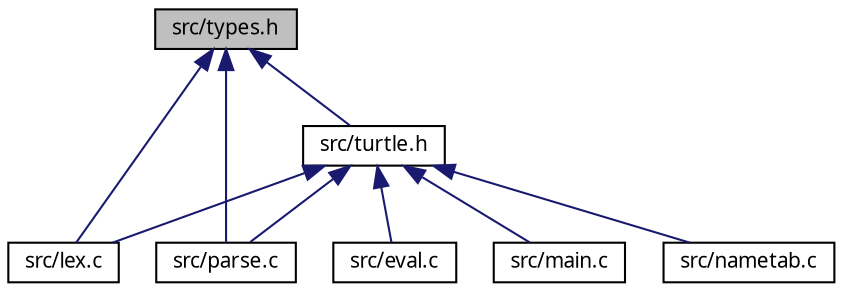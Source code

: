 digraph "src/types.h"
{
 // LATEX_PDF_SIZE
  edge [fontname="LiberationSans-Regular.ttf",fontsize="10",labelfontname="LiberationSans-Regular.ttf",labelfontsize="10"];
  node [fontname="LiberationSans-Regular.ttf",fontsize="10",shape=record];
  Node1 [label="src/types.h",height=0.2,width=0.4,color="black", fillcolor="grey75", style="filled", fontcolor="black",tooltip=" "];
  Node1 -> Node2 [dir="back",color="midnightblue",fontsize="10",style="solid",fontname="LiberationSans-Regular.ttf"];
  Node2 [label="src/lex.c",height=0.2,width=0.4,color="black", fillcolor="white", style="filled",URL="$lex_8c.html",tooltip=" "];
  Node1 -> Node3 [dir="back",color="midnightblue",fontsize="10",style="solid",fontname="LiberationSans-Regular.ttf"];
  Node3 [label="src/parse.c",height=0.2,width=0.4,color="black", fillcolor="white", style="filled",URL="$parse_8c.html",tooltip=" "];
  Node1 -> Node4 [dir="back",color="midnightblue",fontsize="10",style="solid",fontname="LiberationSans-Regular.ttf"];
  Node4 [label="src/turtle.h",height=0.2,width=0.4,color="black", fillcolor="white", style="filled",URL="$turtle_8h.html",tooltip=" "];
  Node4 -> Node5 [dir="back",color="midnightblue",fontsize="10",style="solid",fontname="LiberationSans-Regular.ttf"];
  Node5 [label="src/eval.c",height=0.2,width=0.4,color="black", fillcolor="white", style="filled",URL="$eval_8c.html",tooltip=" "];
  Node4 -> Node2 [dir="back",color="midnightblue",fontsize="10",style="solid",fontname="LiberationSans-Regular.ttf"];
  Node4 -> Node6 [dir="back",color="midnightblue",fontsize="10",style="solid",fontname="LiberationSans-Regular.ttf"];
  Node6 [label="src/main.c",height=0.2,width=0.4,color="black", fillcolor="white", style="filled",URL="$main_8c.html",tooltip=" "];
  Node4 -> Node7 [dir="back",color="midnightblue",fontsize="10",style="solid",fontname="LiberationSans-Regular.ttf"];
  Node7 [label="src/nametab.c",height=0.2,width=0.4,color="black", fillcolor="white", style="filled",URL="$nametab_8c.html",tooltip=" "];
  Node4 -> Node3 [dir="back",color="midnightblue",fontsize="10",style="solid",fontname="LiberationSans-Regular.ttf"];
}
